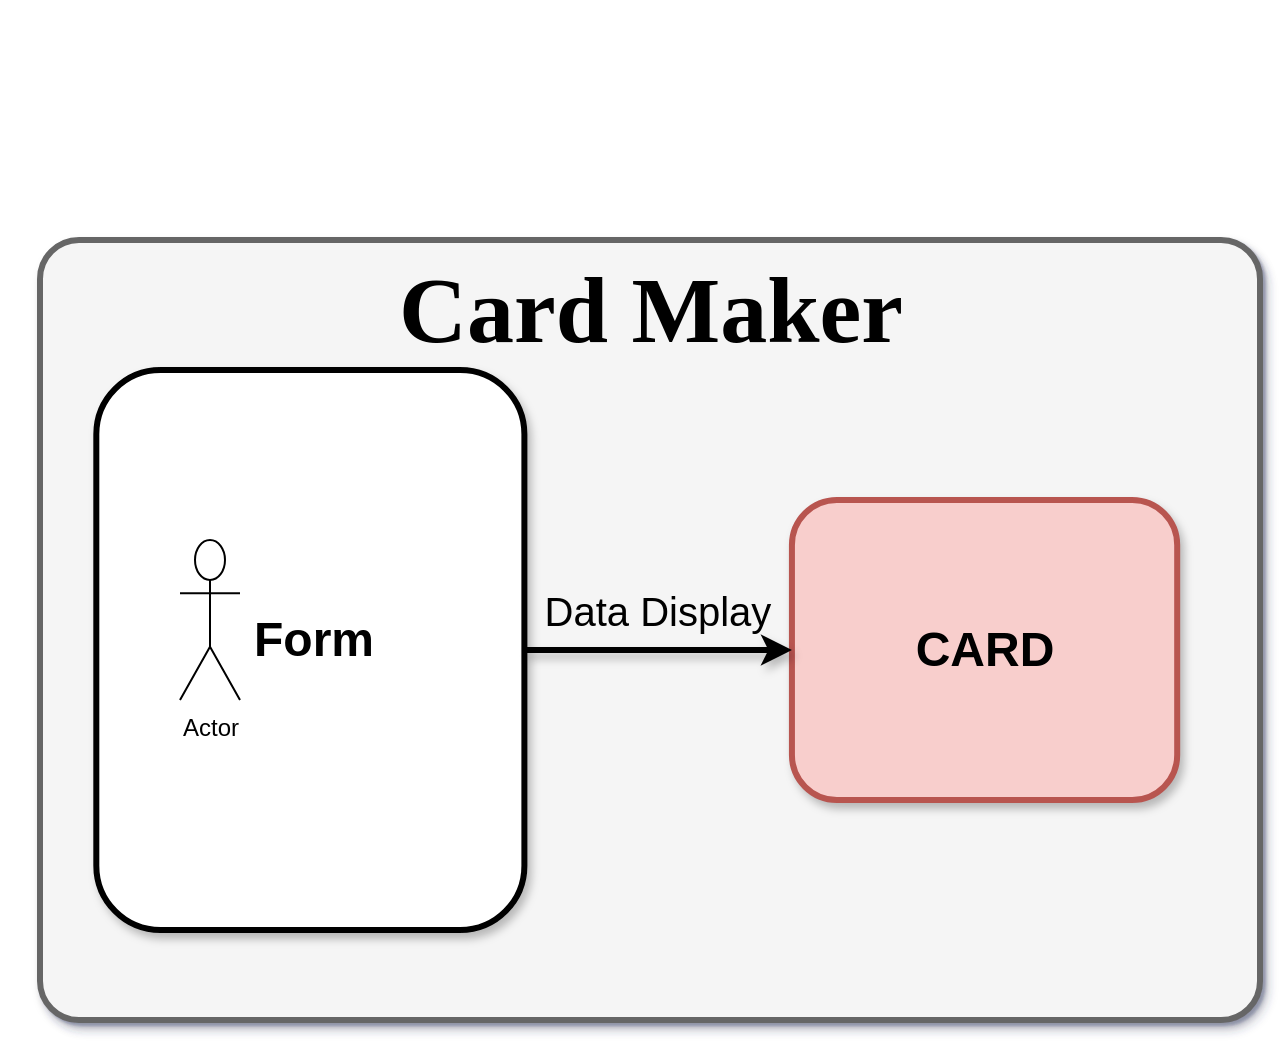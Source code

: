 <mxfile>
    <diagram id="yOZDd0mdIUSVWOJANxy8" name="Page-1">
        <mxGraphModel dx="668" dy="644" grid="1" gridSize="10" guides="1" tooltips="1" connect="1" arrows="1" fold="1" page="0" pageScale="1" pageWidth="900" pageHeight="1600" background="none" math="0" shadow="1">
            <root>
                <mxCell id="0"/>
                <mxCell id="1" parent="0"/>
                <mxCell id="14" value="" style="group" vertex="1" connectable="0" parent="1">
                    <mxGeometry x="140" y="110" width="610" height="390" as="geometry"/>
                </mxCell>
                <mxCell id="17" value="" style="group;strokeWidth=3;shadow=1;" vertex="1" connectable="0" parent="14">
                    <mxGeometry x="20" y="105" width="610" height="405" as="geometry"/>
                </mxCell>
                <mxCell id="2" value="" style="rounded=1;whiteSpace=wrap;html=1;fillColor=#f5f5f5;strokeColor=#666666;arcSize=5;fontColor=#333333;strokeWidth=3;shadow=1;" parent="17" vertex="1">
                    <mxGeometry y="15" width="610" height="390" as="geometry"/>
                </mxCell>
                <mxCell id="9" value="&lt;h1&gt;CARD&lt;/h1&gt;" style="rounded=1;whiteSpace=wrap;html=1;fillColor=#f8cecc;strokeColor=#b85450;strokeWidth=3;shadow=1;" vertex="1" parent="17">
                    <mxGeometry x="375.965" y="145" width="192.632" height="150" as="geometry"/>
                </mxCell>
                <mxCell id="13" value="&lt;font style=&quot;font-size: 20px;&quot;&gt;Data Display&lt;/font&gt;" style="text;html=1;align=center;verticalAlign=middle;whiteSpace=wrap;rounded=0;strokeWidth=3;shadow=1;" vertex="1" parent="17">
                    <mxGeometry x="242.194" y="155" width="133.772" height="90" as="geometry"/>
                </mxCell>
                <mxCell id="11" value="&lt;h2&gt;&lt;font face=&quot;Comic Sans MS&quot; style=&quot;font-size: 47px;&quot;&gt;&lt;span style=&quot;white-space: pre;&quot;&gt;Card Maker&lt;/span&gt;&lt;/font&gt;&lt;/h2&gt;" style="text;html=1;align=center;verticalAlign=top;whiteSpace=wrap;rounded=0;strokeWidth=3;shadow=1;" vertex="1" parent="17">
                    <mxGeometry x="167.5" width="275" height="180" as="geometry"/>
                </mxCell>
                <mxCell id="6" value="" style="rounded=1;whiteSpace=wrap;html=1;strokeWidth=3;shadow=1;" parent="17" vertex="1">
                    <mxGeometry x="28.162" y="80" width="214.035" height="280" as="geometry"/>
                </mxCell>
                <mxCell id="12" style="edgeStyle=none;html=1;exitX=1;exitY=0.5;exitDx=0;exitDy=0;strokeWidth=3;shadow=1;" edge="1" parent="17" source="6" target="9">
                    <mxGeometry relative="1" as="geometry"/>
                </mxCell>
                <mxCell id="10" value="" style="group;strokeWidth=3;shadow=1;" vertex="1" connectable="0" parent="1">
                    <mxGeometry x="190.002" y="300" width="214.035" height="280" as="geometry"/>
                </mxCell>
                <mxCell id="8" value="&lt;h1&gt;Form&lt;/h1&gt;" style="text;html=1;align=center;verticalAlign=middle;whiteSpace=wrap;rounded=0;strokeWidth=3;shadow=1;" parent="10" vertex="1">
                    <mxGeometry x="32.105" y="70" width="149.825" height="120" as="geometry"/>
                </mxCell>
                <mxCell id="18" value="Actor" style="shape=umlActor;verticalLabelPosition=bottom;verticalAlign=top;html=1;outlineConnect=0;" vertex="1" parent="10">
                    <mxGeometry x="40" y="80" width="30" height="80" as="geometry"/>
                </mxCell>
            </root>
        </mxGraphModel>
    </diagram>
</mxfile>
